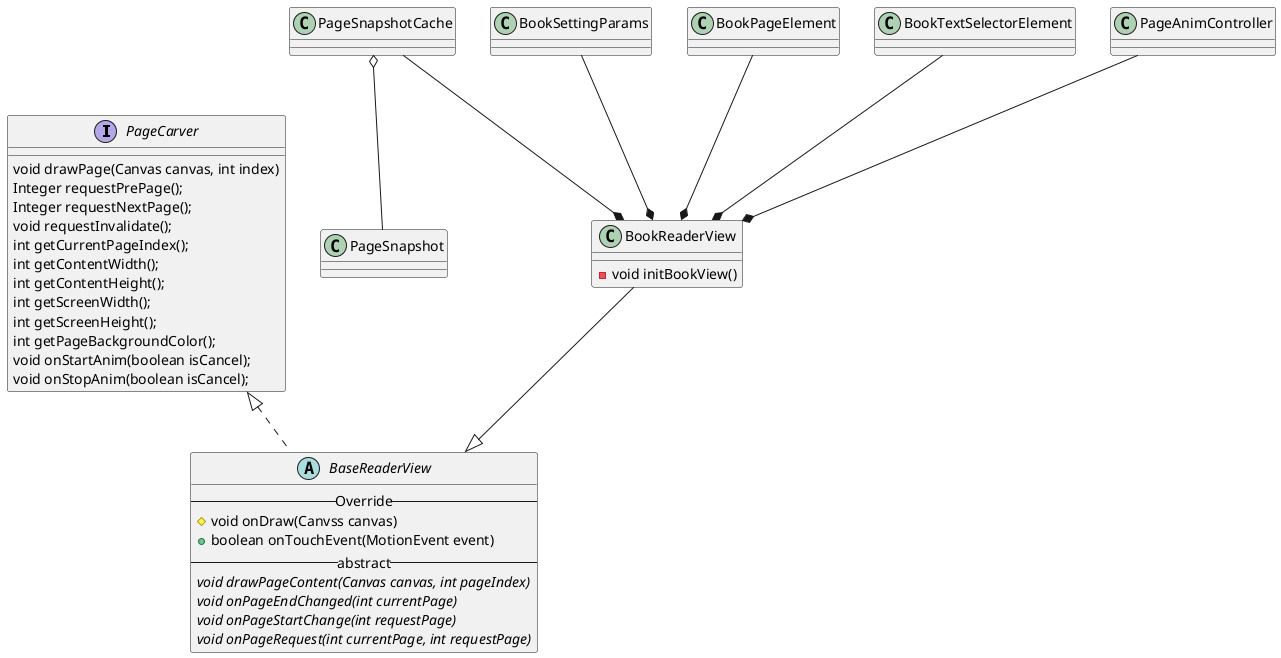 @startuml

interface PageCarver{
  void drawPage(Canvas canvas, int index)
  Integer requestPrePage();
  Integer requestNextPage();
  void requestInvalidate();
  int getCurrentPageIndex();
  int getContentWidth();
  int getContentHeight();
  int getScreenWidth();
  int getScreenHeight();
  int getPageBackgroundColor();
  void onStartAnim(boolean isCancel);
  void onStopAnim(boolean isCancel);
}

class PageSnapshot
class PageSnapshotCache
class BookReaderView{
  - void initBookView()
}
class BookSettingParams
abstract class BaseReaderView{
  -- Override --
  # void onDraw(Canvss canvas)
  + boolean onTouchEvent(MotionEvent event)
  -- abstract --
  {abstract} void drawPageContent(Canvas canvas, int pageIndex)
  {abstract} void onPageEndChanged(int currentPage)
  {abstract} void onPageStartChange(int requestPage)
  {abstract} void onPageRequest(int currentPage, int requestPage)
}

BookReaderView --|> BaseReaderView

BookSettingParams --* BookReaderView
BookPageElement --* BookReaderView
BookTextSelectorElement --* BookReaderView
PageAnimController --* BookReaderView
PageSnapshotCache --* BookReaderView

PageSnapshotCache o-- PageSnapshot
PageCarver <|.. BaseReaderView

@enduml